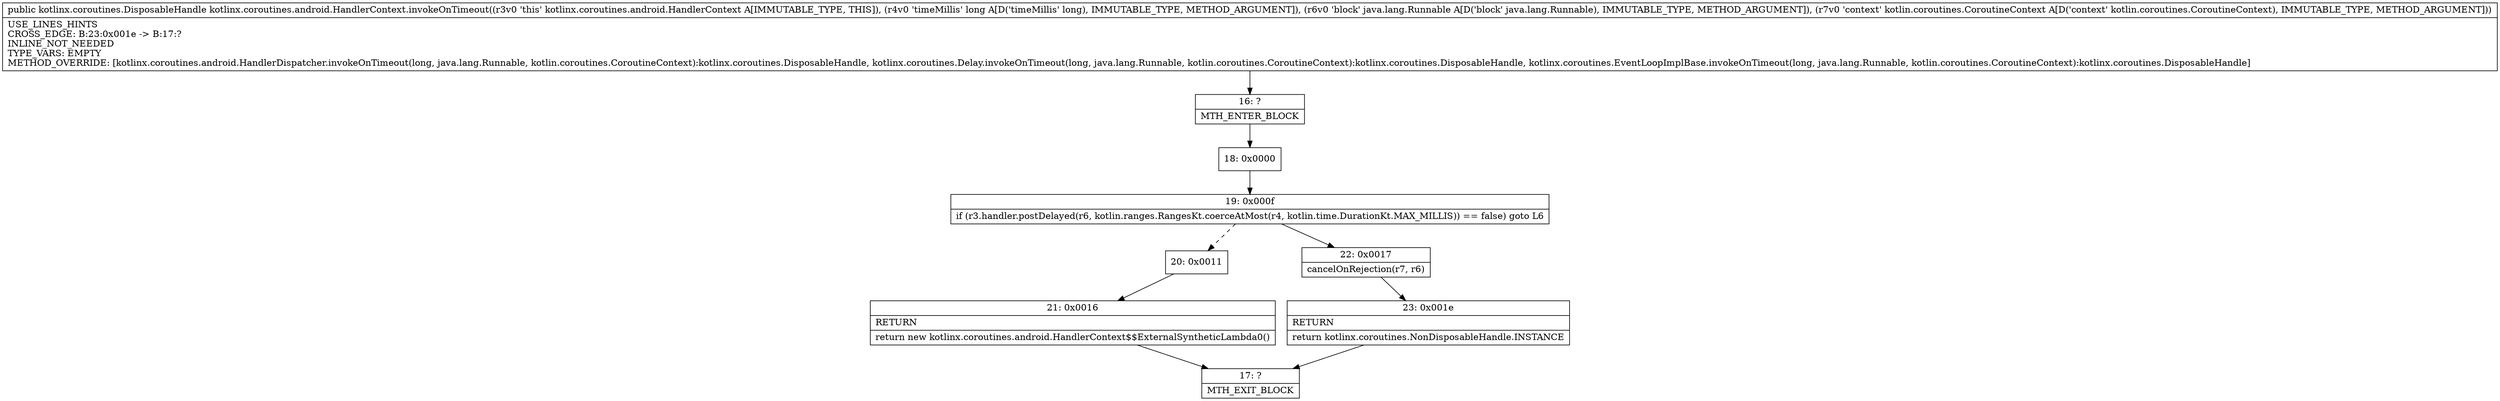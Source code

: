digraph "CFG forkotlinx.coroutines.android.HandlerContext.invokeOnTimeout(JLjava\/lang\/Runnable;Lkotlin\/coroutines\/CoroutineContext;)Lkotlinx\/coroutines\/DisposableHandle;" {
Node_16 [shape=record,label="{16\:\ ?|MTH_ENTER_BLOCK\l}"];
Node_18 [shape=record,label="{18\:\ 0x0000}"];
Node_19 [shape=record,label="{19\:\ 0x000f|if (r3.handler.postDelayed(r6, kotlin.ranges.RangesKt.coerceAtMost(r4, kotlin.time.DurationKt.MAX_MILLIS)) == false) goto L6\l}"];
Node_20 [shape=record,label="{20\:\ 0x0011}"];
Node_21 [shape=record,label="{21\:\ 0x0016|RETURN\l|return new kotlinx.coroutines.android.HandlerContext$$ExternalSyntheticLambda0()\l}"];
Node_17 [shape=record,label="{17\:\ ?|MTH_EXIT_BLOCK\l}"];
Node_22 [shape=record,label="{22\:\ 0x0017|cancelOnRejection(r7, r6)\l}"];
Node_23 [shape=record,label="{23\:\ 0x001e|RETURN\l|return kotlinx.coroutines.NonDisposableHandle.INSTANCE\l}"];
MethodNode[shape=record,label="{public kotlinx.coroutines.DisposableHandle kotlinx.coroutines.android.HandlerContext.invokeOnTimeout((r3v0 'this' kotlinx.coroutines.android.HandlerContext A[IMMUTABLE_TYPE, THIS]), (r4v0 'timeMillis' long A[D('timeMillis' long), IMMUTABLE_TYPE, METHOD_ARGUMENT]), (r6v0 'block' java.lang.Runnable A[D('block' java.lang.Runnable), IMMUTABLE_TYPE, METHOD_ARGUMENT]), (r7v0 'context' kotlin.coroutines.CoroutineContext A[D('context' kotlin.coroutines.CoroutineContext), IMMUTABLE_TYPE, METHOD_ARGUMENT]))  | USE_LINES_HINTS\lCROSS_EDGE: B:23:0x001e \-\> B:17:?\lINLINE_NOT_NEEDED\lTYPE_VARS: EMPTY\lMETHOD_OVERRIDE: [kotlinx.coroutines.android.HandlerDispatcher.invokeOnTimeout(long, java.lang.Runnable, kotlin.coroutines.CoroutineContext):kotlinx.coroutines.DisposableHandle, kotlinx.coroutines.Delay.invokeOnTimeout(long, java.lang.Runnable, kotlin.coroutines.CoroutineContext):kotlinx.coroutines.DisposableHandle, kotlinx.coroutines.EventLoopImplBase.invokeOnTimeout(long, java.lang.Runnable, kotlin.coroutines.CoroutineContext):kotlinx.coroutines.DisposableHandle]\l}"];
MethodNode -> Node_16;Node_16 -> Node_18;
Node_18 -> Node_19;
Node_19 -> Node_20[style=dashed];
Node_19 -> Node_22;
Node_20 -> Node_21;
Node_21 -> Node_17;
Node_22 -> Node_23;
Node_23 -> Node_17;
}

